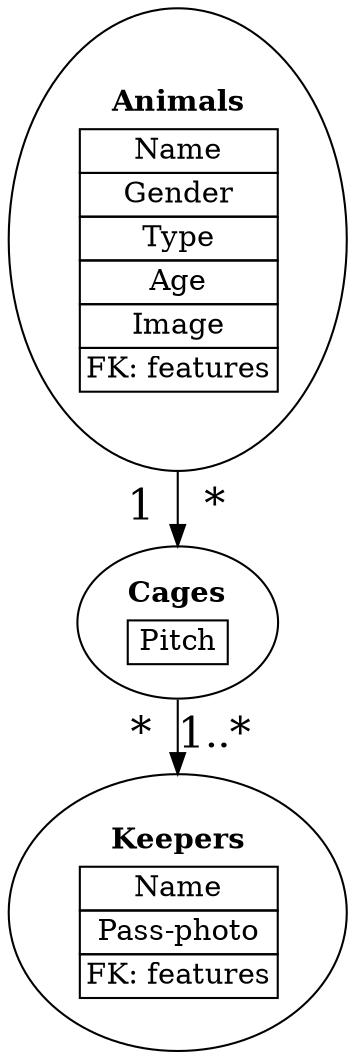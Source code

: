 // Zoo Database
digraph {
	A [label=<<TABLE BORDER="0" CELLBORDER="0" CELLSPACING="0">
    <TR><TD><B>Animals</B></TD></TR>
    <TR><TD>
        <TABLE BORDER="0" CELLBORDER="1" CELLSPACING="0">
            <TR><TD>Name</TD></TR>
            <TR><TD>Gender</TD></TR>
            <TR><TD>Type</TD></TR>
            <TR><TD>Age</TD></TR>
            <TR><TD>Image</TD></TR>
            <TR><TD>FK: features</TD></TR>
        </TABLE>
    </TD></TR></TABLE>>]
	K [label=<<TABLE BORDER="0" CELLBORDER="0" CELLSPACING="0">
    <TR><TD><B>Keepers</B></TD></TR>
    <TR><TD>
        <TABLE BORDER="0" CELLBORDER="1" CELLSPACING="0">
            <TR><TD>Name</TD></TR>
            <TR><TD>Pass-photo</TD></TR>
            <TR><TD>FK: features</TD></TR>
        </TABLE>
    </TD></TR></TABLE>>]
	C [label=<<TABLE BORDER="0" CELLBORDER="0" CELLSPACING="0">
    <TR><TD><B>Cages</B></TD></TR>
    <TR><TD>
        <TABLE BORDER="0" CELLBORDER="1" CELLSPACING="0">
            <TR><TD>Pitch</TD></TR>
        </TABLE>
    </TD></TR></TABLE>>]
	A -> C [fontsize=20 headlabel=1 labelangle=45 labeldistance=2.5 taillabel="*"]
	C -> K [fontsize=20 headlabel="1..*" labelangle=-45 labeldistance=2.5 taillabel="*"]
}
